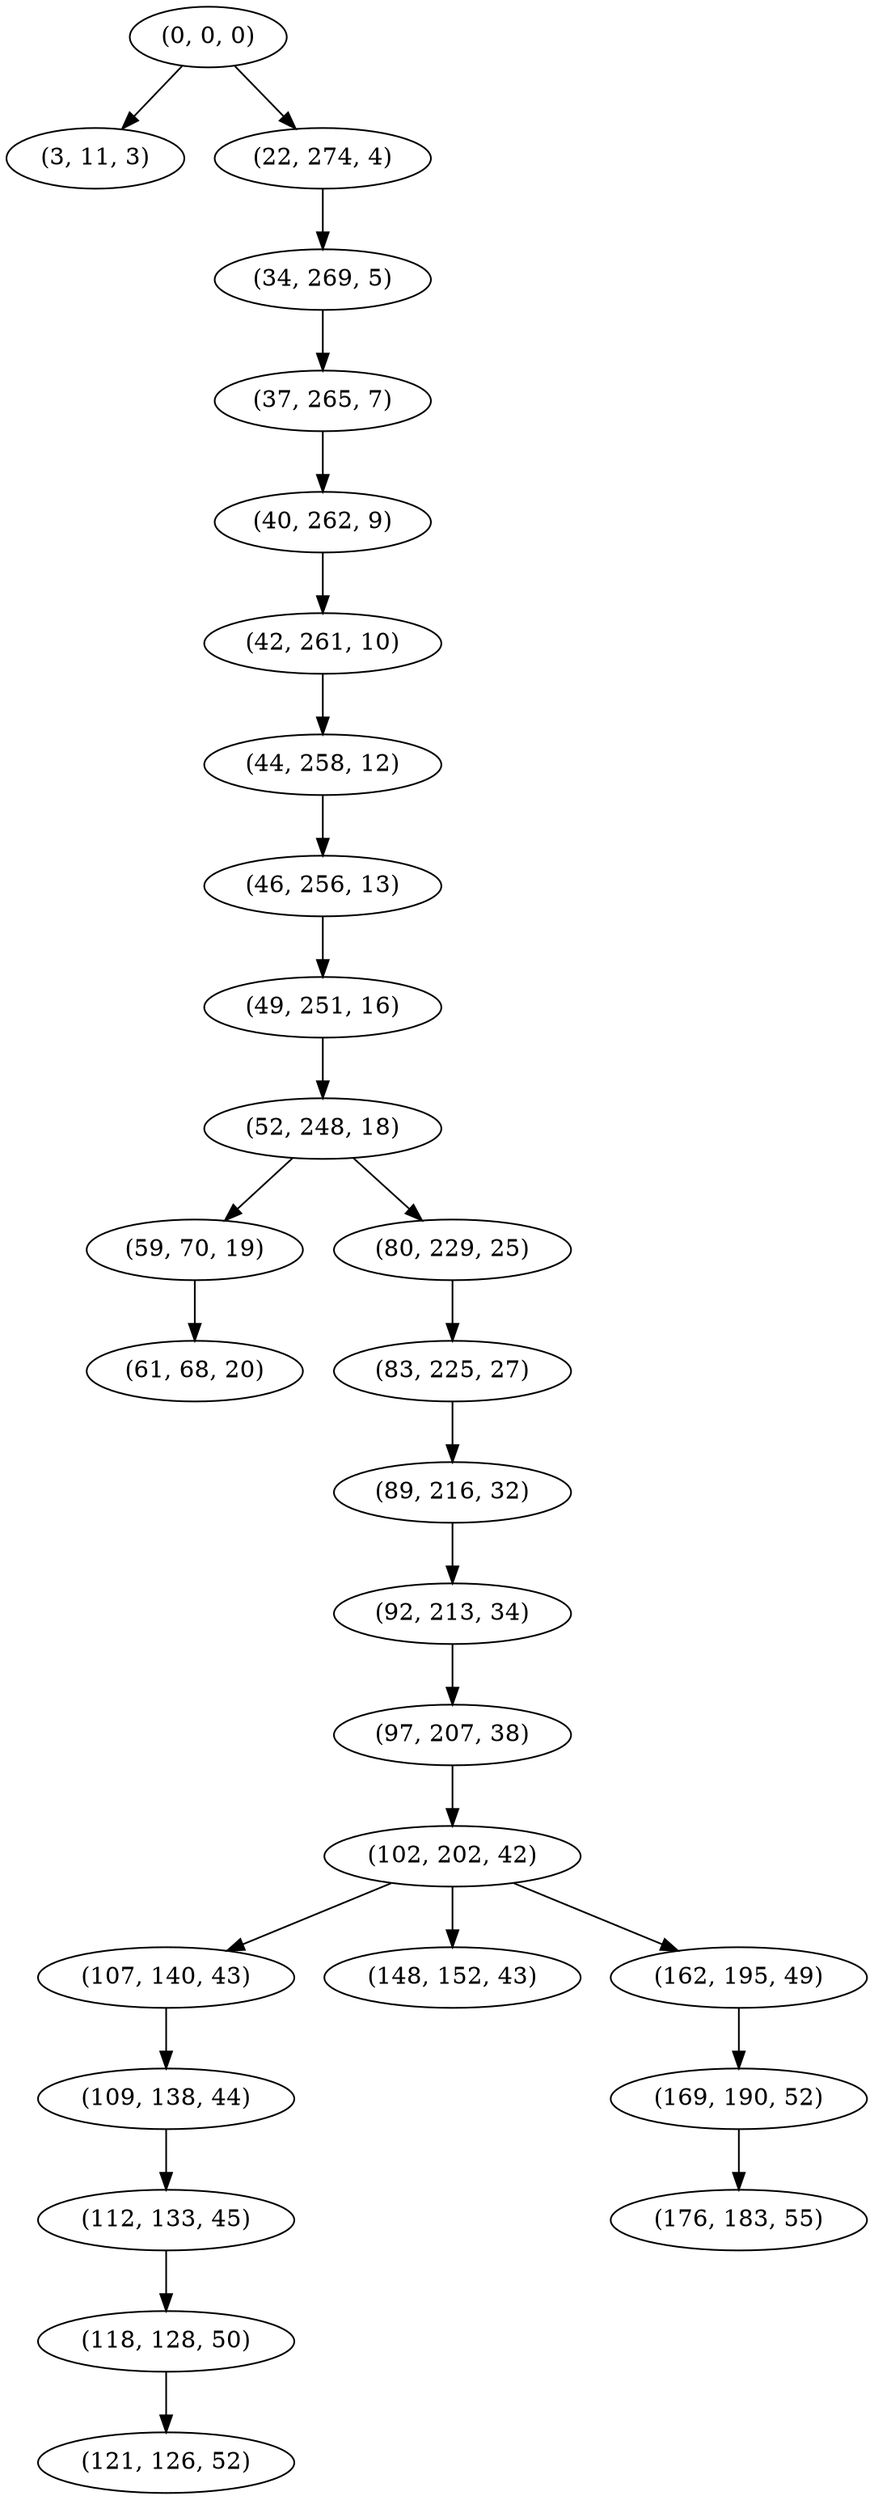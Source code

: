 digraph tree {
    "(0, 0, 0)";
    "(3, 11, 3)";
    "(22, 274, 4)";
    "(34, 269, 5)";
    "(37, 265, 7)";
    "(40, 262, 9)";
    "(42, 261, 10)";
    "(44, 258, 12)";
    "(46, 256, 13)";
    "(49, 251, 16)";
    "(52, 248, 18)";
    "(59, 70, 19)";
    "(61, 68, 20)";
    "(80, 229, 25)";
    "(83, 225, 27)";
    "(89, 216, 32)";
    "(92, 213, 34)";
    "(97, 207, 38)";
    "(102, 202, 42)";
    "(107, 140, 43)";
    "(109, 138, 44)";
    "(112, 133, 45)";
    "(118, 128, 50)";
    "(121, 126, 52)";
    "(148, 152, 43)";
    "(162, 195, 49)";
    "(169, 190, 52)";
    "(176, 183, 55)";
    "(0, 0, 0)" -> "(3, 11, 3)";
    "(0, 0, 0)" -> "(22, 274, 4)";
    "(22, 274, 4)" -> "(34, 269, 5)";
    "(34, 269, 5)" -> "(37, 265, 7)";
    "(37, 265, 7)" -> "(40, 262, 9)";
    "(40, 262, 9)" -> "(42, 261, 10)";
    "(42, 261, 10)" -> "(44, 258, 12)";
    "(44, 258, 12)" -> "(46, 256, 13)";
    "(46, 256, 13)" -> "(49, 251, 16)";
    "(49, 251, 16)" -> "(52, 248, 18)";
    "(52, 248, 18)" -> "(59, 70, 19)";
    "(52, 248, 18)" -> "(80, 229, 25)";
    "(59, 70, 19)" -> "(61, 68, 20)";
    "(80, 229, 25)" -> "(83, 225, 27)";
    "(83, 225, 27)" -> "(89, 216, 32)";
    "(89, 216, 32)" -> "(92, 213, 34)";
    "(92, 213, 34)" -> "(97, 207, 38)";
    "(97, 207, 38)" -> "(102, 202, 42)";
    "(102, 202, 42)" -> "(107, 140, 43)";
    "(102, 202, 42)" -> "(148, 152, 43)";
    "(102, 202, 42)" -> "(162, 195, 49)";
    "(107, 140, 43)" -> "(109, 138, 44)";
    "(109, 138, 44)" -> "(112, 133, 45)";
    "(112, 133, 45)" -> "(118, 128, 50)";
    "(118, 128, 50)" -> "(121, 126, 52)";
    "(162, 195, 49)" -> "(169, 190, 52)";
    "(169, 190, 52)" -> "(176, 183, 55)";
}
